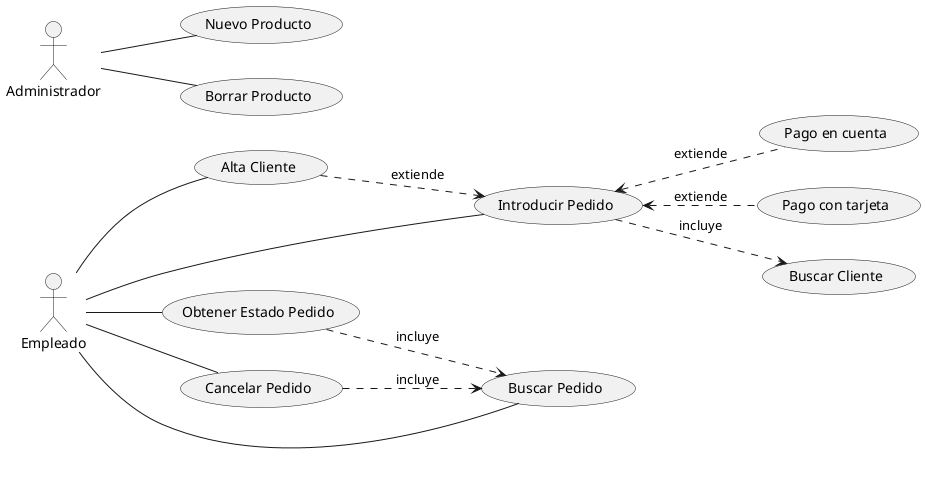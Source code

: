 @startuml
left to right direction
actor "Empleado" as actor1
"Alta Cliente" as (alta)
"Introducir Pedido" as (introducir)
"Obtener Estado Pedido" as (obtener)
"Cancelar Pedido" as (cancelar)
"Buscar Pedido" as (buscar)
"Pago en cuenta" as (pago)
"Pago con tarjeta" as (pagoT)
"Buscar Cliente" as (buscarC)
actor1-- (alta)
actor1-- (introducir)
actor1-- (obtener)
actor1-- (cancelar)
actor1-- (buscar)
(alta) ..> (introducir):extiende
(introducir) ..> (buscarC):incluye
(introducir) <..(pagoT):extiende
(introducir) <..(pago):extiende
(obtener) ..> (buscar):incluye
(cancelar) ..>(buscar):incluye

actor "Administrador" as actor2
"Nuevo Producto" as (nuevo)
"Borrar Producto" as (borrar)
actor2-- (nuevo)
actor2-- (borrar)
@enduml